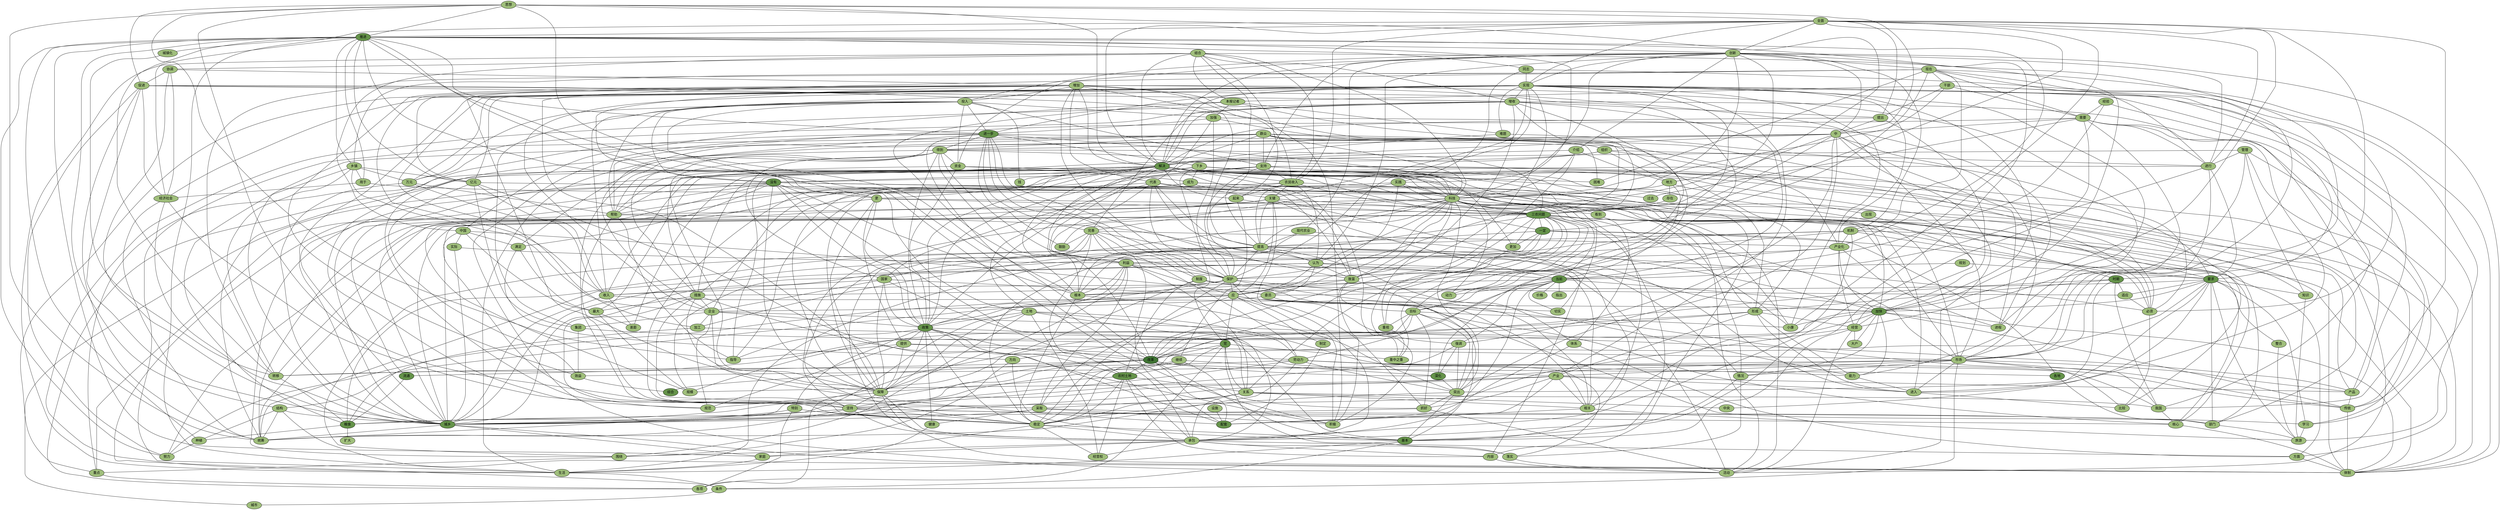 graph G {
  graph [splines=true overlap=false]
  node  [shape=ellipse, width=0.3, height=0.3, fontname="SimSun" size="10,10"]
  6 [label="推进"];
6 [fillcolor="#65934A", style=filled]
  38 [label="进一步"];
38 [fillcolor="#65934A", style=filled]
  52 [label="解决"];
52 [fillcolor="#65934A", style=filled]
  83 [label="没有"];
83 [fillcolor="#65934A", style=filled]
  108 [label="三农问题"];
108 [fillcolor="#65934A", style=filled]
  115 [label="一定"];
115 [fillcolor="#65934A", style=filled]
  118 [label="当前"];
118 [fillcolor="#65934A", style=filled]
  121 [label="要求"];
121 [fillcolor="#65934A", style=filled]
  122 [label="时期"];
122 [fillcolor="#65934A", style=filled]
  145 [label="加快"];
145 [fillcolor="#65934A", style=filled]
  149 [label="党"];
149 [fillcolor="#65934A", style=filled]
  159 [label="政策"];
159 [fillcolor="#65934A", style=filled]
  161 [label="农村土地"];
161 [fillcolor="#65934A", style=filled]
  194 [label="深化"];
194 [fillcolor="#65934A", style=filled]
  208 [label="流通"];
208 [fillcolor="#65934A", style=filled]
  221 [label="城乡"];
221 [fillcolor="#65934A", style=filled]
  242 [label="各地"];
242 [fillcolor="#65934A", style=filled]
  248 [label="粮食"];
248 [fillcolor="#65934A", style=filled]
  259 [label="基本"];
259 [fillcolor="#65934A", style=filled]
  276 [label="配套"];
276 [fillcolor="#65934A", style=filled]
  341 [label="综合"];
341 [fillcolor="#65934A", style=filled]
  4 [label="思想"];
4 [fillcolor="#A0BF7C", style=filled]
  5 [label="全面"];
5 [fillcolor="#A0BF7C", style=filled]
  7 [label="创新"];
7 [fillcolor="#A0BF7C", style=filled]
  18 [label="同志"];
18 [fillcolor="#A0BF7C", style=filled]
  57 [label="乡镇"];
57 [fillcolor="#A0BF7C", style=filled]
  58 [label="用于"];
58 [fillcolor="#A0BF7C", style=filled]
  59 [label="经济社会"];
59 [fillcolor="#A0BF7C", style=filled]
  65 [label="亿元"];
65 [fillcolor="#A0BF7C", style=filled]
  97 [label="产业化"];
97 [fillcolor="#A0BF7C", style=filled]
  99 [label="城镇化"];
99 [fillcolor="#A0BF7C", style=filled]
  102 [label="科技"];
102 [fillcolor="#A0BF7C", style=filled]
  140 [label="结构"];
140 [fillcolor="#A0BF7C", style=filled]
  158 [label="土地"];
158 [fillcolor="#A0BF7C", style=filled]
  230 [label="转移"];
230 [fillcolor="#A0BF7C", style=filled]
  243 [label="承包"];
243 [fillcolor="#A0BF7C", style=filled]
  244 [label="家庭"];
244 [fillcolor="#A0BF7C", style=filled]
  270 [label="种植"];
270 [fillcolor="#A0BF7C", style=filled]
  305 [label="积极"];
305 [fillcolor="#A0BF7C", style=filled]
  312 [label="努力"];
312 [fillcolor="#A0BF7C", style=filled]
  16 [label="投入"];
16 [fillcolor="#A0BF7C", style=filled]
  20 [label="实现"];
20 [fillcolor="#A0BF7C", style=filled]
  28 [label="加强"];
28 [fillcolor="#A0BF7C", style=filled]
  39 [label="完善"];
39 [fillcolor="#A0BF7C", style=filled]
  40 [label="制度"];
40 [fillcolor="#A0BF7C", style=filled]
  51 [label="下乡"];
51 [fillcolor="#A0BF7C", style=filled]
  54 [label="得到"];
54 [fillcolor="#A0BF7C", style=filled]
  129 [label="致富"];
129 [fillcolor="#A0BF7C", style=filled]
  130 [label="保护"];
130 [fillcolor="#A0BF7C", style=filled]
  144 [label="企业"];
144 [fillcolor="#A0BF7C", style=filled]
  180 [label="规范"];
180 [fillcolor="#A0BF7C", style=filled]
  182 [label="必须"];
182 [fillcolor="#A0BF7C", style=filled]
  234 [label="鼓励"];
234 [fillcolor="#A0BF7C", style=filled]
  272 [label="活动"];
272 [fillcolor="#A0BF7C", style=filled]
  1 [label="群众"];
1 [fillcolor="#A0BF7C", style=filled]
  2 [label="结合"];
2 [fillcolor="#A0BF7C", style=filled]
  15 [label="增加"];
15 [fillcolor="#A0BF7C", style=filled]
  26 [label="增收"];
26 [fillcolor="#A0BF7C", style=filled]
  27 [label="提出"];
27 [fillcolor="#A0BF7C", style=filled]
  30 [label="组织"];
30 [fillcolor="#A0BF7C", style=filled]
  31 [label="难题"];
31 [fillcolor="#A0BF7C", style=filled]
  34 [label="管理"];
34 [fillcolor="#A0BF7C", style=filled]
  46 [label="介绍"];
46 [fillcolor="#A0BF7C", style=filled]
  53 [label="困难"];
53 [fillcolor="#A0BF7C", style=filled]
  56 [label="农民收入"];
56 [fillcolor="#A0BF7C", style=filled]
  88 [label="更"];
88 [fillcolor="#A0BF7C", style=filled]
  89 [label="看到"];
89 [fillcolor="#A0BF7C", style=filled]
  106 [label="起来"];
106 [fillcolor="#A0BF7C", style=filled]
  111 [label="帮助"];
111 [fillcolor="#A0BF7C", style=filled]
  114 [label="利益"];
114 [fillcolor="#A0BF7C", style=filled]
  142 [label="措施"];
142 [fillcolor="#A0BF7C", style=filled]
  152 [label="收入"];
152 [fillcolor="#A0BF7C", style=filled]
  153 [label="最大"];
153 [fillcolor="#A0BF7C", style=filled]
  163 [label="市场"];
163 [fillcolor="#A0BF7C", style=filled]
  178 [label="根本"];
178 [fillcolor="#A0BF7C", style=filled]
  222 [label="统筹"];
222 [fillcolor="#A0BF7C", style=filled]
  223 [label="切实"];
223 [fillcolor="#A0BF7C", style=filled]
  258 [label="方面"];
258 [fillcolor="#A0BF7C", style=filled]
  281 [label="指导"];
281 [fillcolor="#A0BF7C", style=filled]
  282 [label="重中之重"];
282 [fillcolor="#A0BF7C", style=filled]
  294 [label="重点"];
294 [fillcolor="#A0BF7C", style=filled]
  317 [label="体制"];
317 [fillcolor="#A0BF7C", style=filled]
  350 [label="比较"];
350 [fillcolor="#A0BF7C", style=filled]
  355 [label="钱"];
355 [fillcolor="#A0BF7C", style=filled]
  370 [label="差距"];
370 [fillcolor="#A0BF7C", style=filled]
  55 [label="支持"];
55 [fillcolor="#A0BF7C", style=filled]
  120 [label="满足"];
120 [fillcolor="#A0BF7C", style=filled]
  173 [label="保障"];
173 [fillcolor="#A0BF7C", style=filled]
  209 [label="产品"];
209 [fillcolor="#A0BF7C", style=filled]
  265 [label="围绕"];
265 [fillcolor="#A0BF7C", style=filled]
  334 [label="条件"];
334 [fillcolor="#A0BF7C", style=filled]
  335 [label="知识"];
335 [fillcolor="#A0BF7C", style=filled]
  339 [label="城市"];
339 [fillcolor="#A0BF7C", style=filled]
  349 [label="过去"];
349 [fillcolor="#A0BF7C", style=filled]
  14 [label="促进"];
14 [fillcolor="#A0BF7C", style=filled]
  36 [label="中"];
36 [fillcolor="#A0BF7C", style=filled]
  76 [label="存在"];
76 [fillcolor="#A0BF7C", style=filled]
  105 [label="关键"];
105 [fillcolor="#A0BF7C", style=filled]
  146 [label="目标"];
146 [fillcolor="#A0BF7C", style=filled]
  212 [label="关系"];
212 [fillcolor="#A0BF7C", style=filled]
  218 [label="更加"];
218 [fillcolor="#A0BF7C", style=filled]
  219 [label="重视"];
219 [fillcolor="#A0BF7C", style=filled]
  226 [label="动力"];
226 [fillcolor="#A0BF7C", style=filled]
  253 [label="小康"];
253 [fillcolor="#A0BF7C", style=filled]
  296 [label="核心"];
296 [fillcolor="#A0BF7C", style=filled]
  8 [label="现在"];
8 [fillcolor="#A0BF7C", style=filled]
  116 [label="提高"];
116 [fillcolor="#A0BF7C", style=filled]
  315 [label="规模"];
315 [fillcolor="#A0BF7C", style=filled]
  23 [label="实践"];
23 [fillcolor="#A0BF7C", style=filled]
  24 [label="经验"];
24 [fillcolor="#A0BF7C", style=filled]
  35 [label="进行"];
35 [fillcolor="#A0BF7C", style=filled]
  47 [label="地方"];
47 [fillcolor="#A0BF7C", style=filled]
  117 [label="认为"];
117 [fillcolor="#A0BF7C", style=filled]
  143 [label="委员"];
143 [fillcolor="#A0BF7C", style=filled]
  172 [label="强调"];
172 [fillcolor="#A0BF7C", style=filled]
  274 [label="价格"];
274 [fillcolor="#A0BF7C", style=filled]
  386 [label="指出"];
386 [fillcolor="#A0BF7C", style=filled]
  11 [label="干部"];
11 [fillcolor="#A0BF7C", style=filled]
  48 [label="机制"];
48 [fillcolor="#A0BF7C", style=filled]
  80 [label="规划"];
80 [fillcolor="#A0BF7C", style=filled]
  124 [label="适应"];
124 [fillcolor="#A0BF7C", style=filled]
  177 [label="整合"];
177 [fillcolor="#A0BF7C", style=filled]
  225 [label="突出"];
225 [fillcolor="#A0BF7C", style=filled]
  247 [label="中央"];
247 [fillcolor="#A0BF7C", style=filled]
  336 [label="学习"];
336 [fillcolor="#A0BF7C", style=filled]
  387 [label="部门"];
387 [fillcolor="#A0BF7C", style=filled]
  419 [label="旅游"];
419 [fillcolor="#A0BF7C", style=filled]
  74 [label="出现"];
74 [fillcolor="#A0BF7C", style=filled]
  123 [label="形成"];
123 [fillcolor="#A0BF7C", style=filled]
  252 [label="进入"];
252 [fillcolor="#A0BF7C", style=filled]
  280 [label="我国"];
280 [fillcolor="#A0BF7C", style=filled]
  19 [label="现代农业"];
19 [fillcolor="#A0BF7C", style=filled]
  104 [label="代表"];
104 [fillcolor="#A0BF7C", style=filled]
  137 [label="应"];
137 [fillcolor="#A0BF7C", style=filled]
  155 [label="进程"];
155 [fillcolor="#A0BF7C", style=filled]
  183 [label="经营"];
183 [fillcolor="#A0BF7C", style=filled]
  196 [label="情况"];
196 [fillcolor="#A0BF7C", style=filled]
  228 [label="大户"];
228 [fillcolor="#A0BF7C", style=filled]
  232 [label="能力"];
232 [fillcolor="#A0BF7C", style=filled]
  303 [label="传统"];
303 [fillcolor="#A0BF7C", style=filled]
  148 [label="集团"];
148 [fillcolor="#A0BF7C", style=filled]
  268 [label="落实"];
268 [fillcolor="#A0BF7C", style=filled]
  300 [label="各项"];
300 [fillcolor="#A0BF7C", style=filled]
  62 [label="资金"];
62 [fillcolor="#A0BF7C", style=filled]
  136 [label="国家"];
136 [fillcolor="#A0BF7C", style=filled]
  162 [label="提供"];
162 [fillcolor="#A0BF7C", style=filled]
  195 [label="特别"];
195 [fillcolor="#A0BF7C", style=filled]
  241 [label="稳定"];
241 [fillcolor="#A0BF7C", style=filled]
  251 [label="健康"];
251 [fillcolor="#A0BF7C", style=filled]
  245 [label="经营权"];
245 [fillcolor="#A0BF7C", style=filled]
  250 [label="内容"];
250 [fillcolor="#A0BF7C", style=filled]
  22 [label="本报记者"];
22 [fillcolor="#A0BF7C", style=filled]
  189 [label="继续"];
189 [fillcolor="#A0BF7C", style=filled]
  3 [label="协调"];
3 [fillcolor="#A0BF7C", style=filled]
  63 [label="成为"];
63 [fillcolor="#A0BF7C", style=filled]
  66 [label="万元"];
66 [fillcolor="#A0BF7C", style=filled]
  107 [label="中国"];
107 [fillcolor="#A0BF7C", style=filled]
  113 [label="实际"];
113 [fillcolor="#A0BF7C", style=filled]
  176 [label="劳动力"];
176 [fillcolor="#A0BF7C", style=filled]
  203 [label="产业"];
203 [fillcolor="#A0BF7C", style=filled]
  213 [label="采取"];
213 [fillcolor="#A0BF7C", style=filled]
  220 [label="坚持"];
220 [fillcolor="#A0BF7C", style=filled]
  170 [label="加工"];
170 [fillcolor="#A0BF7C", style=filled]
  233 [label="抓好"];
233 [fillcolor="#A0BF7C", style=filled]
  328 [label="扩大"];
328 [fillcolor="#A0BF7C", style=filled]
  25 [label="需要"];
25 [fillcolor="#A0BF7C", style=filled]
  206 [label="方向"];
206 [fillcolor="#A0BF7C", style=filled]
  297 [label="生活"];
297 [fillcolor="#A0BF7C", style=filled]
  82 [label="设施"];
82 [fillcolor="#A0BF7C", style=filled]
  138 [label="制定"];
138 [fillcolor="#A0BF7C", style=filled]
  168 [label="体系"];
168 [fillcolor="#A0BF7C", style=filled]
  256 [label="相关"];
256 [fillcolor="#A0BF7C", style=filled]
  316 [label="效益"];
316 [fillcolor="#A0BF7C", style=filled]
  160 [label="改革"];
160 [fillcolor="#407434", style=filled]
  6 -- 7;
6 [fillcolor="#65934A", style=filled]
  6 -- 18;
6 [fillcolor="#65934A", style=filled]
  6 -- 38;
6 [fillcolor="#65934A", style=filled]
  6 -- 57;
6 [fillcolor="#65934A", style=filled]
  6 -- 58;
6 [fillcolor="#65934A", style=filled]
  6 -- 59;
6 [fillcolor="#65934A", style=filled]
  6 -- 65;
6 [fillcolor="#65934A", style=filled]
  6 -- 97;
6 [fillcolor="#65934A", style=filled]
  6 -- 99;
6 [fillcolor="#65934A", style=filled]
  6 -- 102;
6 [fillcolor="#65934A", style=filled]
  6 -- 140;
6 [fillcolor="#65934A", style=filled]
  6 -- 158;
6 [fillcolor="#65934A", style=filled]
  6 -- 160;
6 [fillcolor="#65934A", style=filled]
  6 -- 230;
6 [fillcolor="#65934A", style=filled]
  6 -- 243;
6 [fillcolor="#65934A", style=filled]
  6 -- 244;
6 [fillcolor="#65934A", style=filled]
  6 -- 270;
6 [fillcolor="#65934A", style=filled]
  6 -- 305;
6 [fillcolor="#65934A", style=filled]
  6 -- 312;
6 [fillcolor="#65934A", style=filled]
  38 -- 39;
38 [fillcolor="#65934A", style=filled]
  38 -- 40;
38 [fillcolor="#65934A", style=filled]
  38 -- 51;
38 [fillcolor="#65934A", style=filled]
  38 -- 54;
38 [fillcolor="#65934A", style=filled]
  38 -- 102;
38 [fillcolor="#65934A", style=filled]
  38 -- 129;
38 [fillcolor="#65934A", style=filled]
  38 -- 130;
38 [fillcolor="#65934A", style=filled]
  38 -- 144;
38 [fillcolor="#65934A", style=filled]
  38 -- 160;
38 [fillcolor="#65934A", style=filled]
  38 -- 180;
38 [fillcolor="#65934A", style=filled]
  38 -- 182;
38 [fillcolor="#65934A", style=filled]
  38 -- 234;
38 [fillcolor="#65934A", style=filled]
  38 -- 272;
38 [fillcolor="#65934A", style=filled]
  52 -- 53;
52 [fillcolor="#65934A", style=filled]
  52 -- 56;
52 [fillcolor="#65934A", style=filled]
  52 -- 83;
52 [fillcolor="#65934A", style=filled]
  52 -- 88;
52 [fillcolor="#65934A", style=filled]
  52 -- 89;
52 [fillcolor="#65934A", style=filled]
  52 -- 102;
52 [fillcolor="#65934A", style=filled]
  52 -- 106;
52 [fillcolor="#65934A", style=filled]
  52 -- 108;
52 [fillcolor="#65934A", style=filled]
  52 -- 111;
52 [fillcolor="#65934A", style=filled]
  52 -- 114;
52 [fillcolor="#65934A", style=filled]
  52 -- 115;
52 [fillcolor="#65934A", style=filled]
  52 -- 129;
52 [fillcolor="#65934A", style=filled]
  52 -- 142;
52 [fillcolor="#65934A", style=filled]
  52 -- 152;
52 [fillcolor="#65934A", style=filled]
  52 -- 153;
52 [fillcolor="#65934A", style=filled]
  52 -- 159;
52 [fillcolor="#65934A", style=filled]
  52 -- 160;
52 [fillcolor="#65934A", style=filled]
  52 -- 163;
52 [fillcolor="#65934A", style=filled]
  52 -- 178;
52 [fillcolor="#65934A", style=filled]
  52 -- 182;
52 [fillcolor="#65934A", style=filled]
  52 -- 221;
52 [fillcolor="#65934A", style=filled]
  52 -- 222;
52 [fillcolor="#65934A", style=filled]
  52 -- 223;
52 [fillcolor="#65934A", style=filled]
  52 -- 258;
52 [fillcolor="#65934A", style=filled]
  52 -- 281;
52 [fillcolor="#65934A", style=filled]
  52 -- 282;
52 [fillcolor="#65934A", style=filled]
  52 -- 294;
52 [fillcolor="#65934A", style=filled]
  52 -- 317;
52 [fillcolor="#65934A", style=filled]
  52 -- 350;
52 [fillcolor="#65934A", style=filled]
  52 -- 355;
52 [fillcolor="#65934A", style=filled]
  52 -- 370;
52 [fillcolor="#65934A", style=filled]
  83 -- 88;
83 [fillcolor="#65934A", style=filled]
  83 -- 120;
83 [fillcolor="#65934A", style=filled]
  83 -- 121;
83 [fillcolor="#65934A", style=filled]
  83 -- 159;
83 [fillcolor="#65934A", style=filled]
  83 -- 160;
83 [fillcolor="#65934A", style=filled]
  83 -- 173;
83 [fillcolor="#65934A", style=filled]
  83 -- 178;
83 [fillcolor="#65934A", style=filled]
  83 -- 208;
83 [fillcolor="#65934A", style=filled]
  83 -- 209;
83 [fillcolor="#65934A", style=filled]
  83 -- 265;
83 [fillcolor="#65934A", style=filled]
  83 -- 294;
83 [fillcolor="#65934A", style=filled]
  83 -- 334;
83 [fillcolor="#65934A", style=filled]
  83 -- 335;
83 [fillcolor="#65934A", style=filled]
  83 -- 339;
83 [fillcolor="#65934A", style=filled]
  83 -- 349;
83 [fillcolor="#65934A", style=filled]
  108 -- 115;
108 [fillcolor="#65934A", style=filled]
  108 -- 146;
108 [fillcolor="#65934A", style=filled]
  108 -- 160;
108 [fillcolor="#65934A", style=filled]
  108 -- 178;
108 [fillcolor="#65934A", style=filled]
  108 -- 182;
108 [fillcolor="#65934A", style=filled]
  108 -- 212;
108 [fillcolor="#65934A", style=filled]
  108 -- 218;
108 [fillcolor="#65934A", style=filled]
  108 -- 219;
108 [fillcolor="#65934A", style=filled]
  108 -- 221;
108 [fillcolor="#65934A", style=filled]
  108 -- 222;
108 [fillcolor="#65934A", style=filled]
  108 -- 226;
108 [fillcolor="#65934A", style=filled]
  108 -- 253;
108 [fillcolor="#65934A", style=filled]
  108 -- 258;
108 [fillcolor="#65934A", style=filled]
  108 -- 259;
108 [fillcolor="#65934A", style=filled]
  108 -- 282;
108 [fillcolor="#65934A", style=filled]
  108 -- 296;
108 [fillcolor="#65934A", style=filled]
  108 -- 317;
108 [fillcolor="#65934A", style=filled]
  115 -- 116;
115 [fillcolor="#65934A", style=filled]
  115 -- 160;
115 [fillcolor="#65934A", style=filled]
  115 -- 163;
115 [fillcolor="#65934A", style=filled]
  115 -- 218;
115 [fillcolor="#65934A", style=filled]
  115 -- 242;
115 [fillcolor="#65934A", style=filled]
  115 -- 296;
115 [fillcolor="#65934A", style=filled]
  115 -- 315;
115 [fillcolor="#65934A", style=filled]
  118 -- 143;
118 [fillcolor="#65934A", style=filled]
  118 -- 152;
118 [fillcolor="#65934A", style=filled]
  118 -- 160;
118 [fillcolor="#65934A", style=filled]
  118 -- 172;
118 [fillcolor="#65934A", style=filled]
  118 -- 223;
118 [fillcolor="#65934A", style=filled]
  118 -- 226;
118 [fillcolor="#65934A", style=filled]
  118 -- 243;
118 [fillcolor="#65934A", style=filled]
  118 -- 274;
118 [fillcolor="#65934A", style=filled]
  118 -- 317;
118 [fillcolor="#65934A", style=filled]
  118 -- 386;
118 [fillcolor="#65934A", style=filled]
  121 -- 124;
121 [fillcolor="#65934A", style=filled]
  121 -- 145;
121 [fillcolor="#65934A", style=filled]
  121 -- 160;
121 [fillcolor="#65934A", style=filled]
  121 -- 177;
121 [fillcolor="#65934A", style=filled]
  121 -- 178;
121 [fillcolor="#65934A", style=filled]
  121 -- 225;
121 [fillcolor="#65934A", style=filled]
  121 -- 247;
121 [fillcolor="#65934A", style=filled]
  121 -- 335;
121 [fillcolor="#65934A", style=filled]
  121 -- 336;
121 [fillcolor="#65934A", style=filled]
  121 -- 387;
121 [fillcolor="#65934A", style=filled]
  121 -- 419;
121 [fillcolor="#65934A", style=filled]
  122 -- 123;
122 [fillcolor="#65934A", style=filled]
  122 -- 124;
122 [fillcolor="#65934A", style=filled]
  122 -- 160;
122 [fillcolor="#65934A", style=filled]
  122 -- 252;
122 [fillcolor="#65934A", style=filled]
  122 -- 280;
122 [fillcolor="#65934A", style=filled]
  145 -- 155;
145 [fillcolor="#65934A", style=filled]
  145 -- 160;
145 [fillcolor="#65934A", style=filled]
  145 -- 183;
145 [fillcolor="#65934A", style=filled]
  145 -- 196;
145 [fillcolor="#65934A", style=filled]
  145 -- 228;
145 [fillcolor="#65934A", style=filled]
  145 -- 230;
145 [fillcolor="#65934A", style=filled]
  145 -- 232;
145 [fillcolor="#65934A", style=filled]
  145 -- 253;
145 [fillcolor="#65934A", style=filled]
  145 -- 303;
145 [fillcolor="#65934A", style=filled]
  149 -- 160;
149 [fillcolor="#65934A", style=filled]
  149 -- 161;
149 [fillcolor="#65934A", style=filled]
  149 -- 212;
149 [fillcolor="#65934A", style=filled]
  149 -- 268;
149 [fillcolor="#65934A", style=filled]
  149 -- 282;
149 [fillcolor="#65934A", style=filled]
  149 -- 300;
149 [fillcolor="#65934A", style=filled]
  159 -- 160;
159 [fillcolor="#65934A", style=filled]
  159 -- 161;
159 [fillcolor="#65934A", style=filled]
  159 -- 162;
159 [fillcolor="#65934A", style=filled]
  159 -- 173;
159 [fillcolor="#65934A", style=filled]
  159 -- 195;
159 [fillcolor="#65934A", style=filled]
  159 -- 241;
159 [fillcolor="#65934A", style=filled]
  159 -- 243;
159 [fillcolor="#65934A", style=filled]
  159 -- 251;
159 [fillcolor="#65934A", style=filled]
  159 -- 259;
159 [fillcolor="#65934A", style=filled]
  159 -- 281;
159 [fillcolor="#65934A", style=filled]
  161 -- 173;
161 [fillcolor="#65934A", style=filled]
  161 -- 212;
161 [fillcolor="#65934A", style=filled]
  161 -- 241;
161 [fillcolor="#65934A", style=filled]
  161 -- 243;
161 [fillcolor="#65934A", style=filled]
  161 -- 245;
161 [fillcolor="#65934A", style=filled]
  161 -- 250;
161 [fillcolor="#65934A", style=filled]
  194 -- 225;
194 [fillcolor="#65934A", style=filled]
  208 -- 248;
208 [fillcolor="#65934A", style=filled]
  221 -- 222;
221 [fillcolor="#65934A", style=filled]
  221 -- 244;
221 [fillcolor="#65934A", style=filled]
  221 -- 317;
221 [fillcolor="#65934A", style=filled]
  242 -- 387;
242 [fillcolor="#65934A", style=filled]
  248 -- 270;
248 [fillcolor="#65934A", style=filled]
  248 -- 328;
248 [fillcolor="#65934A", style=filled]
  259 -- 297;
259 [fillcolor="#65934A", style=filled]
  259 -- 334;
259 [fillcolor="#65934A", style=filled]
  4 -- 5;
4 [fillcolor="#A0BF7C", style=filled]
  4 -- 6;
4 [fillcolor="#A0BF7C", style=filled]
  4 -- 14;
4 [fillcolor="#A0BF7C", style=filled]
  4 -- 36;
4 [fillcolor="#A0BF7C", style=filled]
  4 -- 52;
4 [fillcolor="#A0BF7C", style=filled]
  4 -- 108;
4 [fillcolor="#A0BF7C", style=filled]
  4 -- 178;
4 [fillcolor="#A0BF7C", style=filled]
  4 -- 220;
4 [fillcolor="#A0BF7C", style=filled]
  4 -- 222;
4 [fillcolor="#A0BF7C", style=filled]
  4 -- 281;
4 [fillcolor="#A0BF7C", style=filled]
  5 -- 6;
5 [fillcolor="#A0BF7C", style=filled]
  5 -- 7;
5 [fillcolor="#A0BF7C", style=filled]
  5 -- 20;
5 [fillcolor="#A0BF7C", style=filled]
  5 -- 27;
5 [fillcolor="#A0BF7C", style=filled]
  5 -- 35;
5 [fillcolor="#A0BF7C", style=filled]
  5 -- 52;
5 [fillcolor="#A0BF7C", style=filled]
  5 -- 56;
5 [fillcolor="#A0BF7C", style=filled]
  5 -- 108;
5 [fillcolor="#A0BF7C", style=filled]
  5 -- 122;
5 [fillcolor="#A0BF7C", style=filled]
  5 -- 145;
5 [fillcolor="#A0BF7C", style=filled]
  5 -- 253;
5 [fillcolor="#A0BF7C", style=filled]
  5 -- 280;
5 [fillcolor="#A0BF7C", style=filled]
  5 -- 297;
5 [fillcolor="#A0BF7C", style=filled]
  7 -- 8;
7 [fillcolor="#A0BF7C", style=filled]
  7 -- 16;
7 [fillcolor="#A0BF7C", style=filled]
  7 -- 19;
7 [fillcolor="#A0BF7C", style=filled]
  7 -- 20;
7 [fillcolor="#A0BF7C", style=filled]
  7 -- 23;
7 [fillcolor="#A0BF7C", style=filled]
  7 -- 35;
7 [fillcolor="#A0BF7C", style=filled]
  7 -- 36;
7 [fillcolor="#A0BF7C", style=filled]
  7 -- 46;
7 [fillcolor="#A0BF7C", style=filled]
  7 -- 47;
7 [fillcolor="#A0BF7C", style=filled]
  7 -- 48;
7 [fillcolor="#A0BF7C", style=filled]
  7 -- 52;
7 [fillcolor="#A0BF7C", style=filled]
  7 -- 55;
7 [fillcolor="#A0BF7C", style=filled]
  7 -- 62;
7 [fillcolor="#A0BF7C", style=filled]
  7 -- 102;
7 [fillcolor="#A0BF7C", style=filled]
  7 -- 117;
7 [fillcolor="#A0BF7C", style=filled]
  7 -- 145;
7 [fillcolor="#A0BF7C", style=filled]
  7 -- 317;
7 [fillcolor="#A0BF7C", style=filled]
  18 -- 20;
18 [fillcolor="#A0BF7C", style=filled]
  18 -- 23;
18 [fillcolor="#A0BF7C", style=filled]
  18 -- 336;
18 [fillcolor="#A0BF7C", style=filled]
  57 -- 58;
57 [fillcolor="#A0BF7C", style=filled]
  57 -- 65;
57 [fillcolor="#A0BF7C", style=filled]
  57 -- 66;
57 [fillcolor="#A0BF7C", style=filled]
  57 -- 144;
57 [fillcolor="#A0BF7C", style=filled]
  57 -- 230;
57 [fillcolor="#A0BF7C", style=filled]
  57 -- 248;
57 [fillcolor="#A0BF7C", style=filled]
  58 -- 59;
58 [fillcolor="#A0BF7C", style=filled]
  58 -- 253;
58 [fillcolor="#A0BF7C", style=filled]
  59 -- 220;
59 [fillcolor="#A0BF7C", style=filled]
  59 -- 221;
59 [fillcolor="#A0BF7C", style=filled]
  59 -- 222;
59 [fillcolor="#A0BF7C", style=filled]
  65 -- 102;
65 [fillcolor="#A0BF7C", style=filled]
  65 -- 148;
65 [fillcolor="#A0BF7C", style=filled]
  65 -- 152;
65 [fillcolor="#A0BF7C", style=filled]
  65 -- 276;
65 [fillcolor="#A0BF7C", style=filled]
  65 -- 316;
65 [fillcolor="#A0BF7C", style=filled]
  97 -- 114;
97 [fillcolor="#A0BF7C", style=filled]
  97 -- 145;
97 [fillcolor="#A0BF7C", style=filled]
  97 -- 155;
97 [fillcolor="#A0BF7C", style=filled]
  97 -- 178;
97 [fillcolor="#A0BF7C", style=filled]
  97 -- 183;
97 [fillcolor="#A0BF7C", style=filled]
  99 -- 230;
99 [fillcolor="#A0BF7C", style=filled]
  102 -- 108;
102 [fillcolor="#A0BF7C", style=filled]
  102 -- 111;
102 [fillcolor="#A0BF7C", style=filled]
  102 -- 116;
102 [fillcolor="#A0BF7C", style=filled]
  102 -- 117;
102 [fillcolor="#A0BF7C", style=filled]
  102 -- 123;
102 [fillcolor="#A0BF7C", style=filled]
  102 -- 129;
102 [fillcolor="#A0BF7C", style=filled]
  102 -- 136;
102 [fillcolor="#A0BF7C", style=filled]
  102 -- 143;
102 [fillcolor="#A0BF7C", style=filled]
  102 -- 163;
102 [fillcolor="#A0BF7C", style=filled]
  102 -- 168;
102 [fillcolor="#A0BF7C", style=filled]
  102 -- 220;
102 [fillcolor="#A0BF7C", style=filled]
  102 -- 225;
102 [fillcolor="#A0BF7C", style=filled]
  102 -- 226;
102 [fillcolor="#A0BF7C", style=filled]
  102 -- 234;
102 [fillcolor="#A0BF7C", style=filled]
  102 -- 272;
102 [fillcolor="#A0BF7C", style=filled]
  102 -- 305;
102 [fillcolor="#A0BF7C", style=filled]
  102 -- 387;
102 [fillcolor="#A0BF7C", style=filled]
  140 -- 221;
140 [fillcolor="#A0BF7C", style=filled]
  140 -- 222;
140 [fillcolor="#A0BF7C", style=filled]
  140 -- 270;
140 [fillcolor="#A0BF7C", style=filled]
  140 -- 317;
140 [fillcolor="#A0BF7C", style=filled]
  158 -- 159;
158 [fillcolor="#A0BF7C", style=filled]
  158 -- 173;
158 [fillcolor="#A0BF7C", style=filled]
  158 -- 176;
158 [fillcolor="#A0BF7C", style=filled]
  158 -- 243;
158 [fillcolor="#A0BF7C", style=filled]
  158 -- 245;
158 [fillcolor="#A0BF7C", style=filled]
  158 -- 265;
158 [fillcolor="#A0BF7C", style=filled]
  158 -- 268;
158 [fillcolor="#A0BF7C", style=filled]
  230 -- 248;
230 [fillcolor="#A0BF7C", style=filled]
  243 -- 244;
243 [fillcolor="#A0BF7C", style=filled]
  243 -- 245;
243 [fillcolor="#A0BF7C", style=filled]
  243 -- 250;
243 [fillcolor="#A0BF7C", style=filled]
  243 -- 258;
243 [fillcolor="#A0BF7C", style=filled]
  243 -- 265;
243 [fillcolor="#A0BF7C", style=filled]
  243 -- 268;
243 [fillcolor="#A0BF7C", style=filled]
  244 -- 297;
244 [fillcolor="#A0BF7C", style=filled]
  270 -- 312;
270 [fillcolor="#A0BF7C", style=filled]
  16 -- 28;
16 [fillcolor="#A0BF7C", style=filled]
  16 -- 38;
16 [fillcolor="#A0BF7C", style=filled]
  16 -- 55;
16 [fillcolor="#A0BF7C", style=filled]
  16 -- 62;
16 [fillcolor="#A0BF7C", style=filled]
  16 -- 66;
16 [fillcolor="#A0BF7C", style=filled]
  16 -- 83;
16 [fillcolor="#A0BF7C", style=filled]
  16 -- 88;
16 [fillcolor="#A0BF7C", style=filled]
  16 -- 111;
16 [fillcolor="#A0BF7C", style=filled]
  16 -- 148;
16 [fillcolor="#A0BF7C", style=filled]
  16 -- 355;
16 [fillcolor="#A0BF7C", style=filled]
  20 -- 26;
20 [fillcolor="#A0BF7C", style=filled]
  20 -- 31;
20 [fillcolor="#A0BF7C", style=filled]
  20 -- 38;
20 [fillcolor="#A0BF7C", style=filled]
  20 -- 52;
20 [fillcolor="#A0BF7C", style=filled]
  20 -- 59;
20 [fillcolor="#A0BF7C", style=filled]
  20 -- 65;
20 [fillcolor="#A0BF7C", style=filled]
  20 -- 66;
20 [fillcolor="#A0BF7C", style=filled]
  20 -- 97;
20 [fillcolor="#A0BF7C", style=filled]
  20 -- 105;
20 [fillcolor="#A0BF7C", style=filled]
  20 -- 129;
20 [fillcolor="#A0BF7C", style=filled]
  20 -- 130;
20 [fillcolor="#A0BF7C", style=filled]
  20 -- 144;
20 [fillcolor="#A0BF7C", style=filled]
  20 -- 145;
20 [fillcolor="#A0BF7C", style=filled]
  20 -- 146;
20 [fillcolor="#A0BF7C", style=filled]
  20 -- 152;
20 [fillcolor="#A0BF7C", style=filled]
  20 -- 155;
20 [fillcolor="#A0BF7C", style=filled]
  20 -- 170;
20 [fillcolor="#A0BF7C", style=filled]
  20 -- 203;
20 [fillcolor="#A0BF7C", style=filled]
  20 -- 209;
20 [fillcolor="#A0BF7C", style=filled]
  20 -- 221;
20 [fillcolor="#A0BF7C", style=filled]
  20 -- 253;
20 [fillcolor="#A0BF7C", style=filled]
  20 -- 280;
20 [fillcolor="#A0BF7C", style=filled]
  20 -- 294;
20 [fillcolor="#A0BF7C", style=filled]
  20 -- 317;
20 [fillcolor="#A0BF7C", style=filled]
  28 -- 30;
28 [fillcolor="#A0BF7C", style=filled]
  28 -- 38;
28 [fillcolor="#A0BF7C", style=filled]
  28 -- 104;
28 [fillcolor="#A0BF7C", style=filled]
  28 -- 130;
28 [fillcolor="#A0BF7C", style=filled]
  28 -- 155;
28 [fillcolor="#A0BF7C", style=filled]
  39 -- 40;
39 [fillcolor="#A0BF7C", style=filled]
  39 -- 97;
39 [fillcolor="#A0BF7C", style=filled]
  39 -- 161;
39 [fillcolor="#A0BF7C", style=filled]
  39 -- 176;
39 [fillcolor="#A0BF7C", style=filled]
  39 -- 234;
39 [fillcolor="#A0BF7C", style=filled]
  39 -- 241;
39 [fillcolor="#A0BF7C", style=filled]
  39 -- 243;
39 [fillcolor="#A0BF7C", style=filled]
  39 -- 256;
39 [fillcolor="#A0BF7C", style=filled]
  39 -- 276;
39 [fillcolor="#A0BF7C", style=filled]
  40 -- 124;
40 [fillcolor="#A0BF7C", style=filled]
  40 -- 161;
40 [fillcolor="#A0BF7C", style=filled]
  40 -- 173;
40 [fillcolor="#A0BF7C", style=filled]
  40 -- 256;
40 [fillcolor="#A0BF7C", style=filled]
  51 -- 63;
51 [fillcolor="#A0BF7C", style=filled]
  51 -- 102;
51 [fillcolor="#A0BF7C", style=filled]
  51 -- 111;
51 [fillcolor="#A0BF7C", style=filled]
  51 -- 123;
51 [fillcolor="#A0BF7C", style=filled]
  51 -- 149;
51 [fillcolor="#A0BF7C", style=filled]
  51 -- 220;
51 [fillcolor="#A0BF7C", style=filled]
  51 -- 250;
51 [fillcolor="#A0BF7C", style=filled]
  51 -- 272;
51 [fillcolor="#A0BF7C", style=filled]
  51 -- 300;
51 [fillcolor="#A0BF7C", style=filled]
  54 -- 62;
54 [fillcolor="#A0BF7C", style=filled]
  54 -- 108;
54 [fillcolor="#A0BF7C", style=filled]
  54 -- 111;
54 [fillcolor="#A0BF7C", style=filled]
  54 -- 114;
54 [fillcolor="#A0BF7C", style=filled]
  54 -- 130;
54 [fillcolor="#A0BF7C", style=filled]
  54 -- 136;
54 [fillcolor="#A0BF7C", style=filled]
  54 -- 142;
54 [fillcolor="#A0BF7C", style=filled]
  54 -- 159;
54 [fillcolor="#A0BF7C", style=filled]
  54 -- 173;
54 [fillcolor="#A0BF7C", style=filled]
  54 -- 218;
54 [fillcolor="#A0BF7C", style=filled]
  54 -- 241;
54 [fillcolor="#A0BF7C", style=filled]
  129 -- 137;
129 [fillcolor="#A0BF7C", style=filled]
  129 -- 146;
129 [fillcolor="#A0BF7C", style=filled]
  129 -- 178;
129 [fillcolor="#A0BF7C", style=filled]
  129 -- 225;
129 [fillcolor="#A0BF7C", style=filled]
  129 -- 305;
129 [fillcolor="#A0BF7C", style=filled]
  130 -- 137;
130 [fillcolor="#A0BF7C", style=filled]
  130 -- 142;
130 [fillcolor="#A0BF7C", style=filled]
  130 -- 159;
130 [fillcolor="#A0BF7C", style=filled]
  130 -- 232;
130 [fillcolor="#A0BF7C", style=filled]
  130 -- 241;
130 [fillcolor="#A0BF7C", style=filled]
  130 -- 243;
130 [fillcolor="#A0BF7C", style=filled]
  130 -- 256;
130 [fillcolor="#A0BF7C", style=filled]
  144 -- 148;
144 [fillcolor="#A0BF7C", style=filled]
  144 -- 159;
144 [fillcolor="#A0BF7C", style=filled]
  144 -- 170;
144 [fillcolor="#A0BF7C", style=filled]
  144 -- 180;
144 [fillcolor="#A0BF7C", style=filled]
  144 -- 209;
144 [fillcolor="#A0BF7C", style=filled]
  144 -- 276;
144 [fillcolor="#A0BF7C", style=filled]
  182 -- 350;
182 [fillcolor="#A0BF7C", style=filled]
  1 -- 30;
1 [fillcolor="#A0BF7C", style=filled]
  1 -- 52;
1 [fillcolor="#A0BF7C", style=filled]
  1 -- 53;
1 [fillcolor="#A0BF7C", style=filled]
  1 -- 54;
1 [fillcolor="#A0BF7C", style=filled]
  1 -- 55;
1 [fillcolor="#A0BF7C", style=filled]
  1 -- 102;
1 [fillcolor="#A0BF7C", style=filled]
  1 -- 120;
1 [fillcolor="#A0BF7C", style=filled]
  1 -- 121;
1 [fillcolor="#A0BF7C", style=filled]
  1 -- 123;
1 [fillcolor="#A0BF7C", style=filled]
  1 -- 221;
1 [fillcolor="#A0BF7C", style=filled]
  1 -- 297;
1 [fillcolor="#A0BF7C", style=filled]
  2 -- 3;
2 [fillcolor="#A0BF7C", style=filled]
  2 -- 22;
2 [fillcolor="#A0BF7C", style=filled]
  2 -- 26;
2 [fillcolor="#A0BF7C", style=filled]
  2 -- 52;
2 [fillcolor="#A0BF7C", style=filled]
  2 -- 56;
2 [fillcolor="#A0BF7C", style=filled]
  2 -- 102;
2 [fillcolor="#A0BF7C", style=filled]
  2 -- 106;
2 [fillcolor="#A0BF7C", style=filled]
  2 -- 107;
2 [fillcolor="#A0BF7C", style=filled]
  2 -- 116;
2 [fillcolor="#A0BF7C", style=filled]
  2 -- 163;
2 [fillcolor="#A0BF7C", style=filled]
  2 -- 297;
2 [fillcolor="#A0BF7C", style=filled]
  15 -- 16;
15 [fillcolor="#A0BF7C", style=filled]
  15 -- 52;
15 [fillcolor="#A0BF7C", style=filled]
  15 -- 56;
15 [fillcolor="#A0BF7C", style=filled]
  15 -- 65;
15 [fillcolor="#A0BF7C", style=filled]
  15 -- 83;
15 [fillcolor="#A0BF7C", style=filled]
  15 -- 104;
15 [fillcolor="#A0BF7C", style=filled]
  15 -- 116;
15 [fillcolor="#A0BF7C", style=filled]
  15 -- 130;
15 [fillcolor="#A0BF7C", style=filled]
  15 -- 152;
15 [fillcolor="#A0BF7C", style=filled]
  15 -- 173;
15 [fillcolor="#A0BF7C", style=filled]
  15 -- 183;
15 [fillcolor="#A0BF7C", style=filled]
  15 -- 232;
15 [fillcolor="#A0BF7C", style=filled]
  15 -- 305;
15 [fillcolor="#A0BF7C", style=filled]
  15 -- 316;
15 [fillcolor="#A0BF7C", style=filled]
  26 -- 27;
26 [fillcolor="#A0BF7C", style=filled]
  26 -- 39;
26 [fillcolor="#A0BF7C", style=filled]
  26 -- 52;
26 [fillcolor="#A0BF7C", style=filled]
  26 -- 66;
26 [fillcolor="#A0BF7C", style=filled]
  26 -- 108;
26 [fillcolor="#A0BF7C", style=filled]
  26 -- 118;
26 [fillcolor="#A0BF7C", style=filled]
  26 -- 129;
26 [fillcolor="#A0BF7C", style=filled]
  26 -- 146;
26 [fillcolor="#A0BF7C", style=filled]
  26 -- 297;
26 [fillcolor="#A0BF7C", style=filled]
  26 -- 303;
26 [fillcolor="#A0BF7C", style=filled]
  27 -- 36;
27 [fillcolor="#A0BF7C", style=filled]
  27 -- 52;
27 [fillcolor="#A0BF7C", style=filled]
  27 -- 145;
27 [fillcolor="#A0BF7C", style=filled]
  30 -- 35;
30 [fillcolor="#A0BF7C", style=filled]
  30 -- 47;
30 [fillcolor="#A0BF7C", style=filled]
  30 -- 52;
30 [fillcolor="#A0BF7C", style=filled]
  30 -- 97;
30 [fillcolor="#A0BF7C", style=filled]
  30 -- 142;
30 [fillcolor="#A0BF7C", style=filled]
  31 -- 52;
31 [fillcolor="#A0BF7C", style=filled]
  31 -- 182;
31 [fillcolor="#A0BF7C", style=filled]
  34 -- 35;
34 [fillcolor="#A0BF7C", style=filled]
  34 -- 52;
34 [fillcolor="#A0BF7C", style=filled]
  34 -- 183;
34 [fillcolor="#A0BF7C", style=filled]
  34 -- 335;
34 [fillcolor="#A0BF7C", style=filled]
  34 -- 336;
34 [fillcolor="#A0BF7C", style=filled]
  34 -- 419;
34 [fillcolor="#A0BF7C", style=filled]
  46 -- 47;
46 [fillcolor="#A0BF7C", style=filled]
  46 -- 52;
46 [fillcolor="#A0BF7C", style=filled]
  46 -- 102;
46 [fillcolor="#A0BF7C", style=filled]
  46 -- 129;
46 [fillcolor="#A0BF7C", style=filled]
  56 -- 105;
56 [fillcolor="#A0BF7C", style=filled]
  56 -- 106;
56 [fillcolor="#A0BF7C", style=filled]
  56 -- 108;
56 [fillcolor="#A0BF7C", style=filled]
  56 -- 116;
56 [fillcolor="#A0BF7C", style=filled]
  56 -- 117;
56 [fillcolor="#A0BF7C", style=filled]
  56 -- 130;
56 [fillcolor="#A0BF7C", style=filled]
  56 -- 142;
56 [fillcolor="#A0BF7C", style=filled]
  56 -- 182;
56 [fillcolor="#A0BF7C", style=filled]
  88 -- 89;
88 [fillcolor="#A0BF7C", style=filled]
  88 -- 108;
88 [fillcolor="#A0BF7C", style=filled]
  88 -- 159;
88 [fillcolor="#A0BF7C", style=filled]
  88 -- 162;
88 [fillcolor="#A0BF7C", style=filled]
  88 -- 173;
88 [fillcolor="#A0BF7C", style=filled]
  88 -- 222;
88 [fillcolor="#A0BF7C", style=filled]
  89 -- 196;
89 [fillcolor="#A0BF7C", style=filled]
  106 -- 108;
106 [fillcolor="#A0BF7C", style=filled]
  106 -- 189;
106 [fillcolor="#A0BF7C", style=filled]
  111 -- 196;
111 [fillcolor="#A0BF7C", style=filled]
  111 -- 220;
111 [fillcolor="#A0BF7C", style=filled]
  111 -- 221;
111 [fillcolor="#A0BF7C", style=filled]
  111 -- 281;
111 [fillcolor="#A0BF7C", style=filled]
  114 -- 130;
114 [fillcolor="#A0BF7C", style=filled]
  114 -- 137;
114 [fillcolor="#A0BF7C", style=filled]
  114 -- 159;
114 [fillcolor="#A0BF7C", style=filled]
  114 -- 173;
114 [fillcolor="#A0BF7C", style=filled]
  114 -- 178;
114 [fillcolor="#A0BF7C", style=filled]
  114 -- 212;
114 [fillcolor="#A0BF7C", style=filled]
  114 -- 213;
114 [fillcolor="#A0BF7C", style=filled]
  114 -- 272;
114 [fillcolor="#A0BF7C", style=filled]
  142 -- 144;
142 [fillcolor="#A0BF7C", style=filled]
  142 -- 153;
142 [fillcolor="#A0BF7C", style=filled]
  142 -- 173;
142 [fillcolor="#A0BF7C", style=filled]
  142 -- 180;
142 [fillcolor="#A0BF7C", style=filled]
  142 -- 213;
142 [fillcolor="#A0BF7C", style=filled]
  142 -- 305;
142 [fillcolor="#A0BF7C", style=filled]
  152 -- 221;
152 [fillcolor="#A0BF7C", style=filled]
  152 -- 296;
152 [fillcolor="#A0BF7C", style=filled]
  152 -- 370;
152 [fillcolor="#A0BF7C", style=filled]
  153 -- 315;
153 [fillcolor="#A0BF7C", style=filled]
  153 -- 370;
153 [fillcolor="#A0BF7C", style=filled]
  163 -- 196;
163 [fillcolor="#A0BF7C", style=filled]
  163 -- 203;
163 [fillcolor="#A0BF7C", style=filled]
  163 -- 209;
163 [fillcolor="#A0BF7C", style=filled]
  163 -- 221;
163 [fillcolor="#A0BF7C", style=filled]
  163 -- 252;
163 [fillcolor="#A0BF7C", style=filled]
  163 -- 280;
163 [fillcolor="#A0BF7C", style=filled]
  163 -- 316;
163 [fillcolor="#A0BF7C", style=filled]
  163 -- 334;
163 [fillcolor="#A0BF7C", style=filled]
  163 -- 350;
163 [fillcolor="#A0BF7C", style=filled]
  178 -- 225;
178 [fillcolor="#A0BF7C", style=filled]
  178 -- 241;
178 [fillcolor="#A0BF7C", style=filled]
  258 -- 317;
258 [fillcolor="#A0BF7C", style=filled]
  294 -- 300;
294 [fillcolor="#A0BF7C", style=filled]
  55 -- 56;
55 [fillcolor="#A0BF7C", style=filled]
  55 -- 83;
55 [fillcolor="#A0BF7C", style=filled]
  55 -- 102;
55 [fillcolor="#A0BF7C", style=filled]
  55 -- 130;
55 [fillcolor="#A0BF7C", style=filled]
  55 -- 144;
55 [fillcolor="#A0BF7C", style=filled]
  55 -- 159;
55 [fillcolor="#A0BF7C", style=filled]
  55 -- 303;
55 [fillcolor="#A0BF7C", style=filled]
  55 -- 387;
55 [fillcolor="#A0BF7C", style=filled]
  120 -- 153;
120 [fillcolor="#A0BF7C", style=filled]
  120 -- 206;
120 [fillcolor="#A0BF7C", style=filled]
  173 -- 180;
173 [fillcolor="#A0BF7C", style=filled]
  173 -- 220;
173 [fillcolor="#A0BF7C", style=filled]
  173 -- 243;
173 [fillcolor="#A0BF7C", style=filled]
  173 -- 317;
173 [fillcolor="#A0BF7C", style=filled]
  209 -- 303;
209 [fillcolor="#A0BF7C", style=filled]
  265 -- 294;
265 [fillcolor="#A0BF7C", style=filled]
  334 -- 339;
334 [fillcolor="#A0BF7C", style=filled]
  335 -- 419;
335 [fillcolor="#A0BF7C", style=filled]
  14 -- 26;
14 [fillcolor="#A0BF7C", style=filled]
  14 -- 59;
14 [fillcolor="#A0BF7C", style=filled]
  14 -- 108;
14 [fillcolor="#A0BF7C", style=filled]
  14 -- 176;
14 [fillcolor="#A0BF7C", style=filled]
  14 -- 221;
14 [fillcolor="#A0BF7C", style=filled]
  14 -- 222;
14 [fillcolor="#A0BF7C", style=filled]
  14 -- 312;
14 [fillcolor="#A0BF7C", style=filled]
  36 -- 54;
36 [fillcolor="#A0BF7C", style=filled]
  36 -- 108;
36 [fillcolor="#A0BF7C", style=filled]
  36 -- 130;
36 [fillcolor="#A0BF7C", style=filled]
  36 -- 155;
36 [fillcolor="#A0BF7C", style=filled]
  36 -- 158;
36 [fillcolor="#A0BF7C", style=filled]
  36 -- 163;
36 [fillcolor="#A0BF7C", style=filled]
  36 -- 172;
36 [fillcolor="#A0BF7C", style=filled]
  36 -- 220;
36 [fillcolor="#A0BF7C", style=filled]
  36 -- 225;
36 [fillcolor="#A0BF7C", style=filled]
  36 -- 272;
36 [fillcolor="#A0BF7C", style=filled]
  36 -- 297;
36 [fillcolor="#A0BF7C", style=filled]
  76 -- 108;
76 [fillcolor="#A0BF7C", style=filled]
  105 -- 108;
105 [fillcolor="#A0BF7C", style=filled]
  105 -- 116;
105 [fillcolor="#A0BF7C", style=filled]
  105 -- 118;
105 [fillcolor="#A0BF7C", style=filled]
  105 -- 137;
105 [fillcolor="#A0BF7C", style=filled]
  105 -- 230;
105 [fillcolor="#A0BF7C", style=filled]
  105 -- 233;
105 [fillcolor="#A0BF7C", style=filled]
  105 -- 241;
105 [fillcolor="#A0BF7C", style=filled]
  105 -- 259;
105 [fillcolor="#A0BF7C", style=filled]
  105 -- 312;
105 [fillcolor="#A0BF7C", style=filled]
  146 -- 206;
146 [fillcolor="#A0BF7C", style=filled]
  146 -- 219;
146 [fillcolor="#A0BF7C", style=filled]
  146 -- 225;
146 [fillcolor="#A0BF7C", style=filled]
  146 -- 233;
146 [fillcolor="#A0BF7C", style=filled]
  146 -- 253;
146 [fillcolor="#A0BF7C", style=filled]
  146 -- 259;
146 [fillcolor="#A0BF7C", style=filled]
  146 -- 300;
146 [fillcolor="#A0BF7C", style=filled]
  212 -- 213;
212 [fillcolor="#A0BF7C", style=filled]
  212 -- 241;
212 [fillcolor="#A0BF7C", style=filled]
  212 -- 243;
212 [fillcolor="#A0BF7C", style=filled]
  212 -- 247;
212 [fillcolor="#A0BF7C", style=filled]
  212 -- 256;
212 [fillcolor="#A0BF7C", style=filled]
  212 -- 280;
212 [fillcolor="#A0BF7C", style=filled]
  218 -- 219;
218 [fillcolor="#A0BF7C", style=filled]
  219 -- 282;
219 [fillcolor="#A0BF7C", style=filled]
  296 -- 317;
296 [fillcolor="#A0BF7C", style=filled]
  8 -- 11;
8 [fillcolor="#A0BF7C", style=filled]
  8 -- 25;
8 [fillcolor="#A0BF7C", style=filled]
  8 -- 35;
8 [fillcolor="#A0BF7C", style=filled]
  8 -- 48;
8 [fillcolor="#A0BF7C", style=filled]
  8 -- 53;
8 [fillcolor="#A0BF7C", style=filled]
  8 -- 57;
8 [fillcolor="#A0BF7C", style=filled]
  8 -- 115;
8 [fillcolor="#A0BF7C", style=filled]
  8 -- 163;
8 [fillcolor="#A0BF7C", style=filled]
  8 -- 173;
8 [fillcolor="#A0BF7C", style=filled]
  8 -- 230;
8 [fillcolor="#A0BF7C", style=filled]
  8 -- 317;
8 [fillcolor="#A0BF7C", style=filled]
  116 -- 117;
116 [fillcolor="#A0BF7C", style=filled]
  116 -- 130;
116 [fillcolor="#A0BF7C", style=filled]
  116 -- 168;
116 [fillcolor="#A0BF7C", style=filled]
  116 -- 170;
116 [fillcolor="#A0BF7C", style=filled]
  116 -- 182;
116 [fillcolor="#A0BF7C", style=filled]
  116 -- 221;
116 [fillcolor="#A0BF7C", style=filled]
  116 -- 248;
116 [fillcolor="#A0BF7C", style=filled]
  116 -- 250;
116 [fillcolor="#A0BF7C", style=filled]
  116 -- 252;
116 [fillcolor="#A0BF7C", style=filled]
  116 -- 265;
116 [fillcolor="#A0BF7C", style=filled]
  116 -- 297;
116 [fillcolor="#A0BF7C", style=filled]
  23 -- 39;
23 [fillcolor="#A0BF7C", style=filled]
  23 -- 102;
23 [fillcolor="#A0BF7C", style=filled]
  23 -- 118;
23 [fillcolor="#A0BF7C", style=filled]
  23 -- 137;
23 [fillcolor="#A0BF7C", style=filled]
  23 -- 281;
23 [fillcolor="#A0BF7C", style=filled]
  24 -- 25;
24 [fillcolor="#A0BF7C", style=filled]
  24 -- 118;
24 [fillcolor="#A0BF7C", style=filled]
  24 -- 272;
24 [fillcolor="#A0BF7C", style=filled]
  35 -- 118;
35 [fillcolor="#A0BF7C", style=filled]
  35 -- 121;
35 [fillcolor="#A0BF7C", style=filled]
  35 -- 159;
35 [fillcolor="#A0BF7C", style=filled]
  35 -- 163;
35 [fillcolor="#A0BF7C", style=filled]
  47 -- 74;
47 [fillcolor="#A0BF7C", style=filled]
  47 -- 76;
47 [fillcolor="#A0BF7C", style=filled]
  47 -- 102;
47 [fillcolor="#A0BF7C", style=filled]
  47 -- 118;
47 [fillcolor="#A0BF7C", style=filled]
  117 -- 118;
117 [fillcolor="#A0BF7C", style=filled]
  117 -- 129;
117 [fillcolor="#A0BF7C", style=filled]
  117 -- 137;
117 [fillcolor="#A0BF7C", style=filled]
  117 -- 143;
117 [fillcolor="#A0BF7C", style=filled]
  117 -- 145;
117 [fillcolor="#A0BF7C", style=filled]
  117 -- 221;
117 [fillcolor="#A0BF7C", style=filled]
  117 -- 222;
117 [fillcolor="#A0BF7C", style=filled]
  143 -- 144;
143 [fillcolor="#A0BF7C", style=filled]
  143 -- 172;
143 [fillcolor="#A0BF7C", style=filled]
  172 -- 194;
172 [fillcolor="#A0BF7C", style=filled]
  172 -- 220;
172 [fillcolor="#A0BF7C", style=filled]
  172 -- 225;
172 [fillcolor="#A0BF7C", style=filled]
  11 -- 22;
11 [fillcolor="#A0BF7C", style=filled]
  11 -- 25;
11 [fillcolor="#A0BF7C", style=filled]
  11 -- 27;
11 [fillcolor="#A0BF7C", style=filled]
  11 -- 102;
11 [fillcolor="#A0BF7C", style=filled]
  11 -- 121;
11 [fillcolor="#A0BF7C", style=filled]
  11 -- 182;
11 [fillcolor="#A0BF7C", style=filled]
  48 -- 97;
48 [fillcolor="#A0BF7C", style=filled]
  48 -- 114;
48 [fillcolor="#A0BF7C", style=filled]
  48 -- 116;
48 [fillcolor="#A0BF7C", style=filled]
  48 -- 121;
48 [fillcolor="#A0BF7C", style=filled]
  48 -- 241;
48 [fillcolor="#A0BF7C", style=filled]
  48 -- 256;
48 [fillcolor="#A0BF7C", style=filled]
  48 -- 317;
48 [fillcolor="#A0BF7C", style=filled]
  80 -- 121;
80 [fillcolor="#A0BF7C", style=filled]
  80 -- 130;
80 [fillcolor="#A0BF7C", style=filled]
  124 -- 182;
124 [fillcolor="#A0BF7C", style=filled]
  177 -- 419;
177 [fillcolor="#A0BF7C", style=filled]
  225 -- 233;
225 [fillcolor="#A0BF7C", style=filled]
  225 -- 241;
225 [fillcolor="#A0BF7C", style=filled]
  225 -- 259;
225 [fillcolor="#A0BF7C", style=filled]
  336 -- 419;
336 [fillcolor="#A0BF7C", style=filled]
  387 -- 419;
387 [fillcolor="#A0BF7C", style=filled]
  74 -- 122;
74 [fillcolor="#A0BF7C", style=filled]
  123 -- 183;
123 [fillcolor="#A0BF7C", style=filled]
  123 -- 203;
123 [fillcolor="#A0BF7C", style=filled]
  123 -- 232;
123 [fillcolor="#A0BF7C", style=filled]
  123 -- 241;
123 [fillcolor="#A0BF7C", style=filled]
  123 -- 252;
123 [fillcolor="#A0BF7C", style=filled]
  123 -- 315;
123 [fillcolor="#A0BF7C", style=filled]
  252 -- 350;
252 [fillcolor="#A0BF7C", style=filled]
  280 -- 296;
280 [fillcolor="#A0BF7C", style=filled]
  19 -- 116;
19 [fillcolor="#A0BF7C", style=filled]
  19 -- 145;
19 [fillcolor="#A0BF7C", style=filled]
  19 -- 178;
19 [fillcolor="#A0BF7C", style=filled]
  104 -- 105;
104 [fillcolor="#A0BF7C", style=filled]
  104 -- 114;
104 [fillcolor="#A0BF7C", style=filled]
  104 -- 116;
104 [fillcolor="#A0BF7C", style=filled]
  104 -- 117;
104 [fillcolor="#A0BF7C", style=filled]
  104 -- 130;
104 [fillcolor="#A0BF7C", style=filled]
  104 -- 136;
104 [fillcolor="#A0BF7C", style=filled]
  104 -- 145;
104 [fillcolor="#A0BF7C", style=filled]
  104 -- 173;
104 [fillcolor="#A0BF7C", style=filled]
  137 -- 138;
137 [fillcolor="#A0BF7C", style=filled]
  137 -- 140;
137 [fillcolor="#A0BF7C", style=filled]
  137 -- 145;
137 [fillcolor="#A0BF7C", style=filled]
  137 -- 149;
137 [fillcolor="#A0BF7C", style=filled]
  137 -- 213;
137 [fillcolor="#A0BF7C", style=filled]
  137 -- 222;
137 [fillcolor="#A0BF7C", style=filled]
  137 -- 223;
137 [fillcolor="#A0BF7C", style=filled]
  137 -- 303;
137 [fillcolor="#A0BF7C", style=filled]
  137 -- 305;
137 [fillcolor="#A0BF7C", style=filled]
  137 -- 312;
137 [fillcolor="#A0BF7C", style=filled]
  137 -- 387;
137 [fillcolor="#A0BF7C", style=filled]
  183 -- 220;
183 [fillcolor="#A0BF7C", style=filled]
  183 -- 228;
183 [fillcolor="#A0BF7C", style=filled]
  183 -- 259;
183 [fillcolor="#A0BF7C", style=filled]
  183 -- 272;
183 [fillcolor="#A0BF7C", style=filled]
  196 -- 243;
196 [fillcolor="#A0BF7C", style=filled]
  196 -- 268;
196 [fillcolor="#A0BF7C", style=filled]
  232 -- 252;
232 [fillcolor="#A0BF7C", style=filled]
  303 -- 317;
303 [fillcolor="#A0BF7C", style=filled]
  148 -- 149;
148 [fillcolor="#A0BF7C", style=filled]
  148 -- 316;
148 [fillcolor="#A0BF7C", style=filled]
  268 -- 272;
268 [fillcolor="#A0BF7C", style=filled]
  62 -- 63;
62 [fillcolor="#A0BF7C", style=filled]
  62 -- 111;
62 [fillcolor="#A0BF7C", style=filled]
  62 -- 159;
62 [fillcolor="#A0BF7C", style=filled]
  62 -- 256;
62 [fillcolor="#A0BF7C", style=filled]
  136 -- 137;
136 [fillcolor="#A0BF7C", style=filled]
  136 -- 144;
136 [fillcolor="#A0BF7C", style=filled]
  136 -- 152;
136 [fillcolor="#A0BF7C", style=filled]
  136 -- 159;
136 [fillcolor="#A0BF7C", style=filled]
  136 -- 173;
136 [fillcolor="#A0BF7C", style=filled]
  136 -- 212;
136 [fillcolor="#A0BF7C", style=filled]
  162 -- 163;
162 [fillcolor="#A0BF7C", style=filled]
  162 -- 173;
162 [fillcolor="#A0BF7C", style=filled]
  162 -- 176;
162 [fillcolor="#A0BF7C", style=filled]
  162 -- 180;
162 [fillcolor="#A0BF7C", style=filled]
  162 -- 281;
162 [fillcolor="#A0BF7C", style=filled]
  195 -- 241;
195 [fillcolor="#A0BF7C", style=filled]
  195 -- 248;
195 [fillcolor="#A0BF7C", style=filled]
  195 -- 300;
195 [fillcolor="#A0BF7C", style=filled]
  241 -- 243;
241 [fillcolor="#A0BF7C", style=filled]
  241 -- 244;
241 [fillcolor="#A0BF7C", style=filled]
  241 -- 245;
241 [fillcolor="#A0BF7C", style=filled]
  241 -- 259;
241 [fillcolor="#A0BF7C", style=filled]
  251 -- 297;
251 [fillcolor="#A0BF7C", style=filled]
  250 -- 272;
250 [fillcolor="#A0BF7C", style=filled]
  22 -- 28;
22 [fillcolor="#A0BF7C", style=filled]
  22 -- 31;
22 [fillcolor="#A0BF7C", style=filled]
  22 -- 107;
22 [fillcolor="#A0BF7C", style=filled]
  22 -- 178;
22 [fillcolor="#A0BF7C", style=filled]
  22 -- 194;
22 [fillcolor="#A0BF7C", style=filled]
  189 -- 194;
189 [fillcolor="#A0BF7C", style=filled]
  189 -- 220;
189 [fillcolor="#A0BF7C", style=filled]
  189 -- 233;
189 [fillcolor="#A0BF7C", style=filled]
  189 -- 241;
189 [fillcolor="#A0BF7C", style=filled]
  3 -- 14;
3 [fillcolor="#A0BF7C", style=filled]
  3 -- 15;
3 [fillcolor="#A0BF7C", style=filled]
  3 -- 59;
3 [fillcolor="#A0BF7C", style=filled]
  3 -- 221;
3 [fillcolor="#A0BF7C", style=filled]
  63 -- 102;
63 [fillcolor="#A0BF7C", style=filled]
  63 -- 129;
63 [fillcolor="#A0BF7C", style=filled]
  63 -- 163;
63 [fillcolor="#A0BF7C", style=filled]
  63 -- 173;
63 [fillcolor="#A0BF7C", style=filled]
  63 -- 221;
63 [fillcolor="#A0BF7C", style=filled]
  63 -- 252;
63 [fillcolor="#A0BF7C", style=filled]
  63 -- 315;
63 [fillcolor="#A0BF7C", style=filled]
  66 -- 111;
66 [fillcolor="#A0BF7C", style=filled]
  66 -- 152;
66 [fillcolor="#A0BF7C", style=filled]
  66 -- 221;
66 [fillcolor="#A0BF7C", style=filled]
  107 -- 113;
107 [fillcolor="#A0BF7C", style=filled]
  107 -- 120;
107 [fillcolor="#A0BF7C", style=filled]
  107 -- 143;
107 [fillcolor="#A0BF7C", style=filled]
  107 -- 153;
107 [fillcolor="#A0BF7C", style=filled]
  107 -- 221;
107 [fillcolor="#A0BF7C", style=filled]
  113 -- 114;
113 [fillcolor="#A0BF7C", style=filled]
  113 -- 221;
113 [fillcolor="#A0BF7C", style=filled]
  176 -- 221;
176 [fillcolor="#A0BF7C", style=filled]
  176 -- 222;
176 [fillcolor="#A0BF7C", style=filled]
  176 -- 225;
176 [fillcolor="#A0BF7C", style=filled]
  176 -- 230;
176 [fillcolor="#A0BF7C", style=filled]
  176 -- 232;
176 [fillcolor="#A0BF7C", style=filled]
  176 -- 280;
176 [fillcolor="#A0BF7C", style=filled]
  176 -- 303;
176 [fillcolor="#A0BF7C", style=filled]
  203 -- 209;
203 [fillcolor="#A0BF7C", style=filled]
  203 -- 221;
203 [fillcolor="#A0BF7C", style=filled]
  203 -- 233;
203 [fillcolor="#A0BF7C", style=filled]
  203 -- 252;
203 [fillcolor="#A0BF7C", style=filled]
  203 -- 256;
203 [fillcolor="#A0BF7C", style=filled]
  203 -- 276;
203 [fillcolor="#A0BF7C", style=filled]
  203 -- 315;
203 [fillcolor="#A0BF7C", style=filled]
  213 -- 221;
213 [fillcolor="#A0BF7C", style=filled]
  213 -- 251;
213 [fillcolor="#A0BF7C", style=filled]
  213 -- 305;
213 [fillcolor="#A0BF7C", style=filled]
  213 -- 387;
213 [fillcolor="#A0BF7C", style=filled]
  220 -- 221;
220 [fillcolor="#A0BF7C", style=filled]
  220 -- 222;
220 [fillcolor="#A0BF7C", style=filled]
  220 -- 241;
220 [fillcolor="#A0BF7C", style=filled]
  220 -- 243;
220 [fillcolor="#A0BF7C", style=filled]
  220 -- 296;
220 [fillcolor="#A0BF7C", style=filled]
  220 -- 336;
220 [fillcolor="#A0BF7C", style=filled]
  170 -- 203;
170 [fillcolor="#A0BF7C", style=filled]
  170 -- 248;
170 [fillcolor="#A0BF7C", style=filled]
  233 -- 248;
233 [fillcolor="#A0BF7C", style=filled]
  233 -- 272;
233 [fillcolor="#A0BF7C", style=filled]
  25 -- 35;
25 [fillcolor="#A0BF7C", style=filled]
  25 -- 36;
25 [fillcolor="#A0BF7C", style=filled]
  25 -- 111;
25 [fillcolor="#A0BF7C", style=filled]
  25 -- 163;
25 [fillcolor="#A0BF7C", style=filled]
  25 -- 209;
25 [fillcolor="#A0BF7C", style=filled]
  25 -- 252;
25 [fillcolor="#A0BF7C", style=filled]
  25 -- 259;
25 [fillcolor="#A0BF7C", style=filled]
  25 -- 349;
25 [fillcolor="#A0BF7C", style=filled]
  206 -- 259;
206 [fillcolor="#A0BF7C", style=filled]
  206 -- 265;
206 [fillcolor="#A0BF7C", style=filled]
  297 -- 334;
297 [fillcolor="#A0BF7C", style=filled]
  82 -- 276;
82 [fillcolor="#A0BF7C", style=filled]
  138 -- 276;
138 [fillcolor="#A0BF7C", style=filled]
  168 -- 258;
168 [fillcolor="#A0BF7C", style=filled]
  168 -- 276;
168 [fillcolor="#A0BF7C", style=filled]
  256 -- 276;
256 [fillcolor="#A0BF7C", style=filled]
  256 -- 419;
256 [fillcolor="#A0BF7C", style=filled]
  316 -- 341;
316 [fillcolor="#A0BF7C", style=filled]
  160 -- 161;
160 [fillcolor="#407434", style=filled]
  160 -- 194;
160 [fillcolor="#407434", style=filled]
  160 -- 208;
160 [fillcolor="#407434", style=filled]
  160 -- 221;
160 [fillcolor="#407434", style=filled]
  160 -- 242;
160 [fillcolor="#407434", style=filled]
  160 -- 248;
160 [fillcolor="#407434", style=filled]
  160 -- 259;
160 [fillcolor="#407434", style=filled]
  160 -- 276;
160 [fillcolor="#407434", style=filled]
  160 -- 341;
160 [fillcolor="#407434", style=filled]
}
